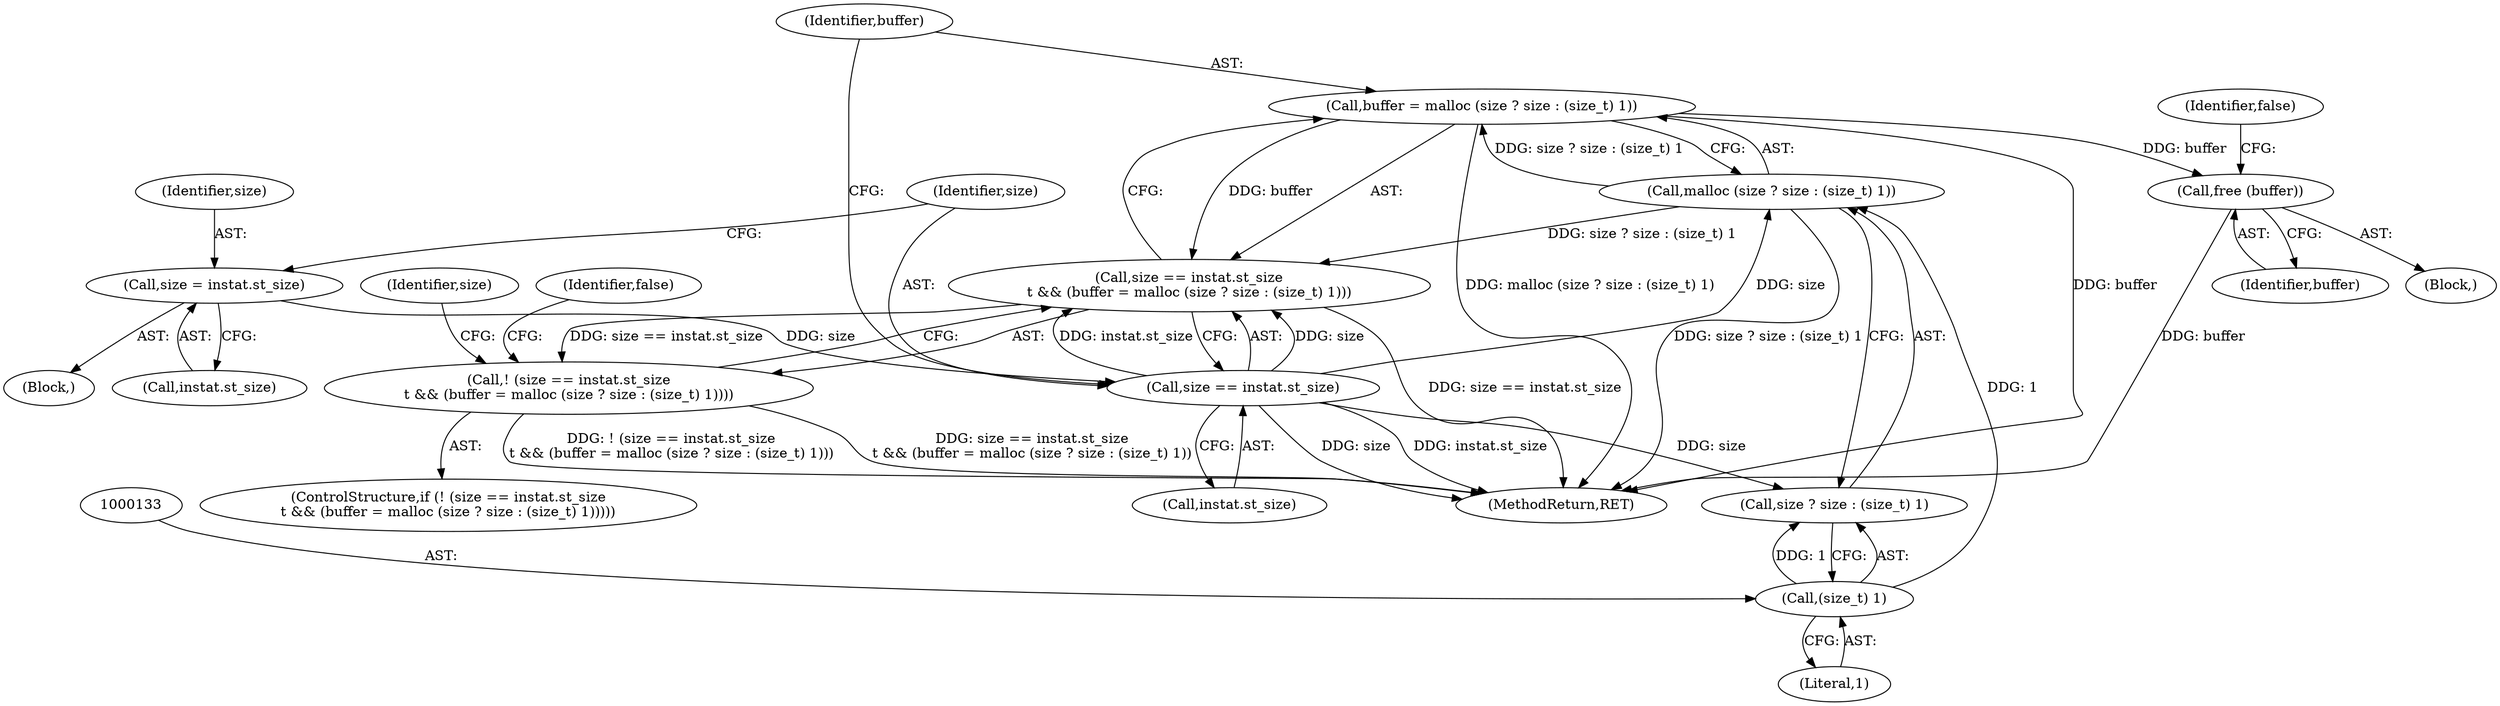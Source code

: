 digraph "0_savannah_dce4683cbbe107a95f1f0d45fabc304acfb5d71a@API" {
"1000126" [label="(Call,buffer = malloc (size ? size : (size_t) 1))"];
"1000128" [label="(Call,malloc (size ? size : (size_t) 1))"];
"1000121" [label="(Call,size == instat.st_size)"];
"1000113" [label="(Call,size = instat.st_size)"];
"1000132" [label="(Call,(size_t) 1)"];
"1000120" [label="(Call,size == instat.st_size\n\t && (buffer = malloc (size ? size : (size_t) 1)))"];
"1000119" [label="(Call,! (size == instat.st_size\n\t && (buffer = malloc (size ? size : (size_t) 1))))"];
"1000192" [label="(Call,free (buffer))"];
"1000193" [label="(Identifier,buffer)"];
"1000118" [label="(ControlStructure,if (! (size == instat.st_size\n\t && (buffer = malloc (size ? size : (size_t) 1)))))"];
"1000129" [label="(Call,size ? size : (size_t) 1)"];
"1000113" [label="(Call,size = instat.st_size)"];
"1000119" [label="(Call,! (size == instat.st_size\n\t && (buffer = malloc (size ? size : (size_t) 1))))"];
"1000114" [label="(Identifier,size)"];
"1000106" [label="(Block,)"];
"1000120" [label="(Call,size == instat.st_size\n\t && (buffer = malloc (size ? size : (size_t) 1)))"];
"1000132" [label="(Call,(size_t) 1)"];
"1000134" [label="(Literal,1)"];
"1000122" [label="(Identifier,size)"];
"1000115" [label="(Call,instat.st_size)"];
"1000189" [label="(Block,)"];
"1000126" [label="(Call,buffer = malloc (size ? size : (size_t) 1))"];
"1000123" [label="(Call,instat.st_size)"];
"1000128" [label="(Call,malloc (size ? size : (size_t) 1))"];
"1000136" [label="(Identifier,false)"];
"1000192" [label="(Call,free (buffer))"];
"1000138" [label="(Identifier,size)"];
"1000127" [label="(Identifier,buffer)"];
"1000205" [label="(MethodReturn,RET)"];
"1000121" [label="(Call,size == instat.st_size)"];
"1000195" [label="(Identifier,false)"];
"1000126" -> "1000120"  [label="AST: "];
"1000126" -> "1000128"  [label="CFG: "];
"1000127" -> "1000126"  [label="AST: "];
"1000128" -> "1000126"  [label="AST: "];
"1000120" -> "1000126"  [label="CFG: "];
"1000126" -> "1000205"  [label="DDG: buffer"];
"1000126" -> "1000205"  [label="DDG: malloc (size ? size : (size_t) 1)"];
"1000126" -> "1000120"  [label="DDG: buffer"];
"1000128" -> "1000126"  [label="DDG: size ? size : (size_t) 1"];
"1000126" -> "1000192"  [label="DDG: buffer"];
"1000128" -> "1000129"  [label="CFG: "];
"1000129" -> "1000128"  [label="AST: "];
"1000128" -> "1000205"  [label="DDG: size ? size : (size_t) 1"];
"1000128" -> "1000120"  [label="DDG: size ? size : (size_t) 1"];
"1000121" -> "1000128"  [label="DDG: size"];
"1000132" -> "1000128"  [label="DDG: 1"];
"1000121" -> "1000120"  [label="AST: "];
"1000121" -> "1000123"  [label="CFG: "];
"1000122" -> "1000121"  [label="AST: "];
"1000123" -> "1000121"  [label="AST: "];
"1000127" -> "1000121"  [label="CFG: "];
"1000120" -> "1000121"  [label="CFG: "];
"1000121" -> "1000205"  [label="DDG: size"];
"1000121" -> "1000205"  [label="DDG: instat.st_size"];
"1000121" -> "1000120"  [label="DDG: size"];
"1000121" -> "1000120"  [label="DDG: instat.st_size"];
"1000113" -> "1000121"  [label="DDG: size"];
"1000121" -> "1000129"  [label="DDG: size"];
"1000113" -> "1000106"  [label="AST: "];
"1000113" -> "1000115"  [label="CFG: "];
"1000114" -> "1000113"  [label="AST: "];
"1000115" -> "1000113"  [label="AST: "];
"1000122" -> "1000113"  [label="CFG: "];
"1000132" -> "1000129"  [label="AST: "];
"1000132" -> "1000134"  [label="CFG: "];
"1000133" -> "1000132"  [label="AST: "];
"1000134" -> "1000132"  [label="AST: "];
"1000129" -> "1000132"  [label="CFG: "];
"1000132" -> "1000129"  [label="DDG: 1"];
"1000120" -> "1000119"  [label="AST: "];
"1000119" -> "1000120"  [label="CFG: "];
"1000120" -> "1000205"  [label="DDG: size == instat.st_size"];
"1000120" -> "1000119"  [label="DDG: size == instat.st_size"];
"1000119" -> "1000118"  [label="AST: "];
"1000136" -> "1000119"  [label="CFG: "];
"1000138" -> "1000119"  [label="CFG: "];
"1000119" -> "1000205"  [label="DDG: ! (size == instat.st_size\n\t && (buffer = malloc (size ? size : (size_t) 1)))"];
"1000119" -> "1000205"  [label="DDG: size == instat.st_size\n\t && (buffer = malloc (size ? size : (size_t) 1))"];
"1000192" -> "1000189"  [label="AST: "];
"1000192" -> "1000193"  [label="CFG: "];
"1000193" -> "1000192"  [label="AST: "];
"1000195" -> "1000192"  [label="CFG: "];
"1000192" -> "1000205"  [label="DDG: buffer"];
}
